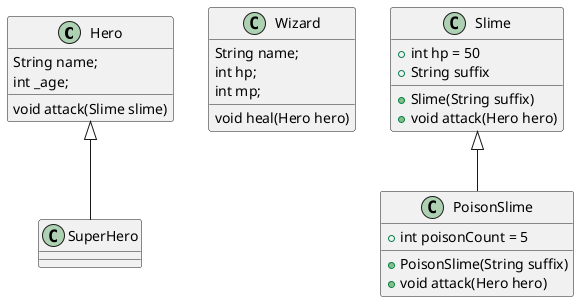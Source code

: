 @startuml
class Hero {
  String name;
  int _age;

  void attack(Slime slime)
}

class SuperHero extends Hero {
}

class Wizard {
    String name;
    int hp;
    int mp;

    void heal(Hero hero)
}

class Slime {
  + int hp = 50
  + String suffix
  + Slime(String suffix)
  + void attack(Hero hero)
}

class PoisonSlime {
  + int poisonCount = 5
  + PoisonSlime(String suffix)
  + void attack(Hero hero)
}

Slime <|-- PoisonSlime
@enduml

